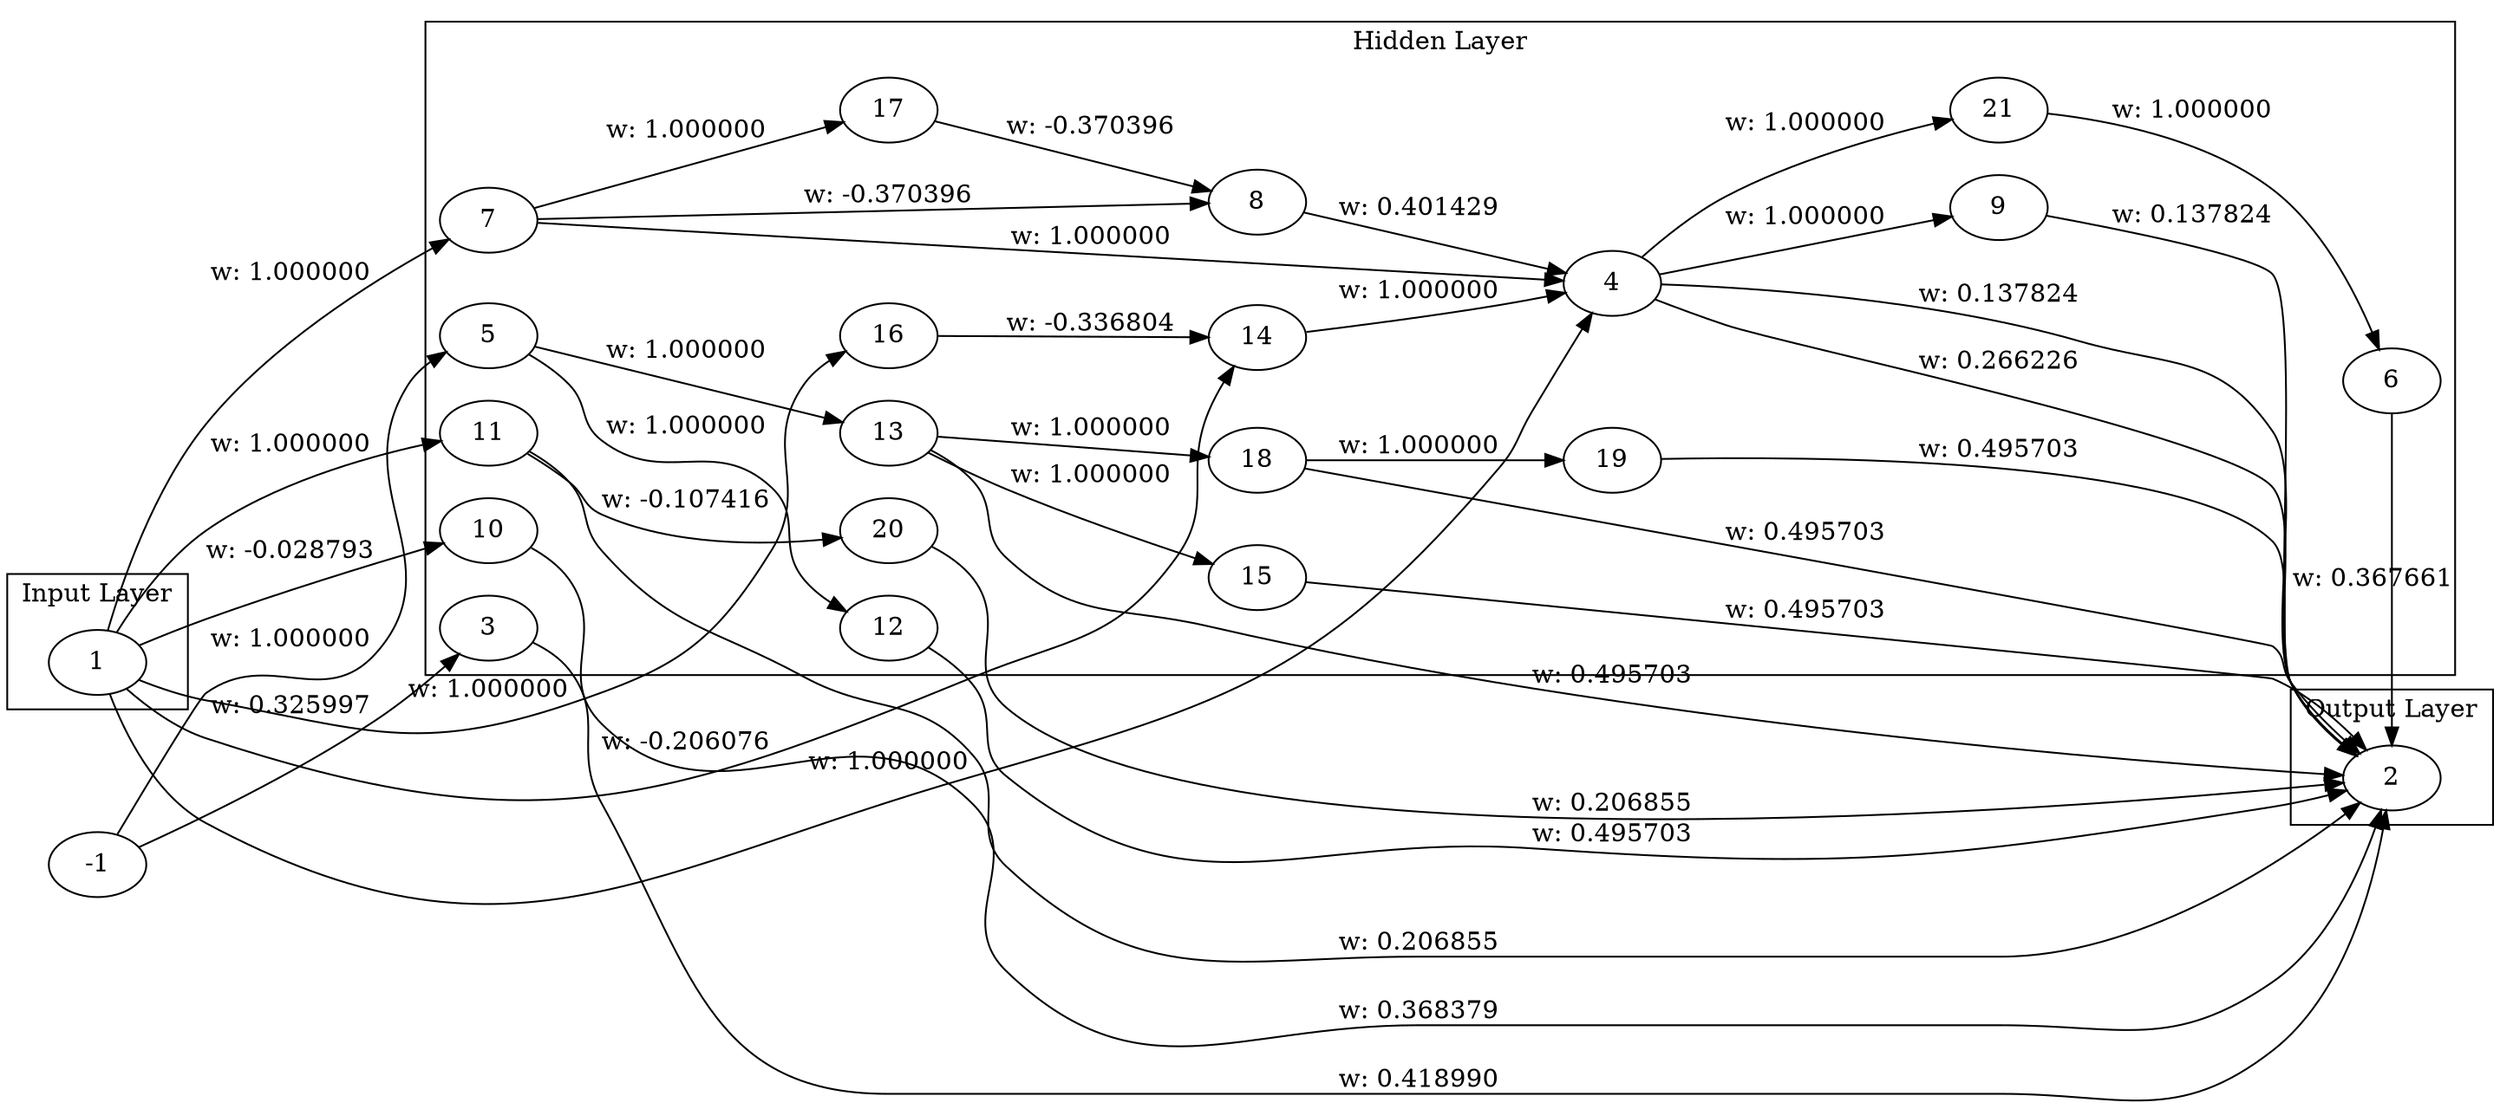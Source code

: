 digraph Genome {
  rankdir=LR;
  subgraph cluster_0 {
    label="Input Layer";
    1;
  }
  subgraph cluster_1 {
    label="Hidden Layer";
    3;
    4;
    5;
    6;
    7;
    8;
    9;
    10;
    11;
    12;
    13;
    14;
    15;
    16;
    17;
    18;
    19;
    20;
    21;
  }
  subgraph cluster_2 {
    label="Output Layer";
    2;
  }
  -1 -> 3 [label="w: 0.325997"];
  3 -> 2 [label="w: 0.418990"];
  1 -> 4 [label="w: 1.000000"];
  4 -> 2 [label="w: 0.266226"];
  4 -> 2 [label="w: 0.137824"];
  -1 -> 5 [label="w: 1.000000"];
  6 -> 2 [label="w: 0.367661"];
  1 -> 7 [label="w: 1.000000"];
  7 -> 4 [label="w: 1.000000"];
  7 -> 8 [label="w: -0.370396"];
  8 -> 4 [label="w: 0.401429"];
  4 -> 9 [label="w: 1.000000"];
  9 -> 2 [label="w: 0.137824"];
  1 -> 10 [label="w: -0.028793"];
  10 -> 2 [label="w: 0.368379"];
  1 -> 11 [label="w: 1.000000"];
  11 -> 2 [label="w: 0.206855"];
  5 -> 12 [label="w: 1.000000"];
  12 -> 2 [label="w: 0.495703"];
  5 -> 13 [label="w: 1.000000"];
  13 -> 2 [label="w: 0.495703"];
  1 -> 14 [label="w: -0.206076"];
  14 -> 4 [label="w: 1.000000"];
  13 -> 15 [label="w: 1.000000"];
  15 -> 2 [label="w: 0.495703"];
  1 -> 16 [label="w: 1.000000"];
  16 -> 14 [label="w: -0.336804"];
  7 -> 17 [label="w: 1.000000"];
  17 -> 8 [label="w: -0.370396"];
  13 -> 18 [label="w: 1.000000"];
  18 -> 2 [label="w: 0.495703"];
  18 -> 19 [label="w: 1.000000"];
  19 -> 2 [label="w: 0.495703"];
  11 -> 20 [label="w: -0.107416"];
  20 -> 2 [label="w: 0.206855"];
  4 -> 21 [label="w: 1.000000"];
  21 -> 6 [label="w: 1.000000"];
}
